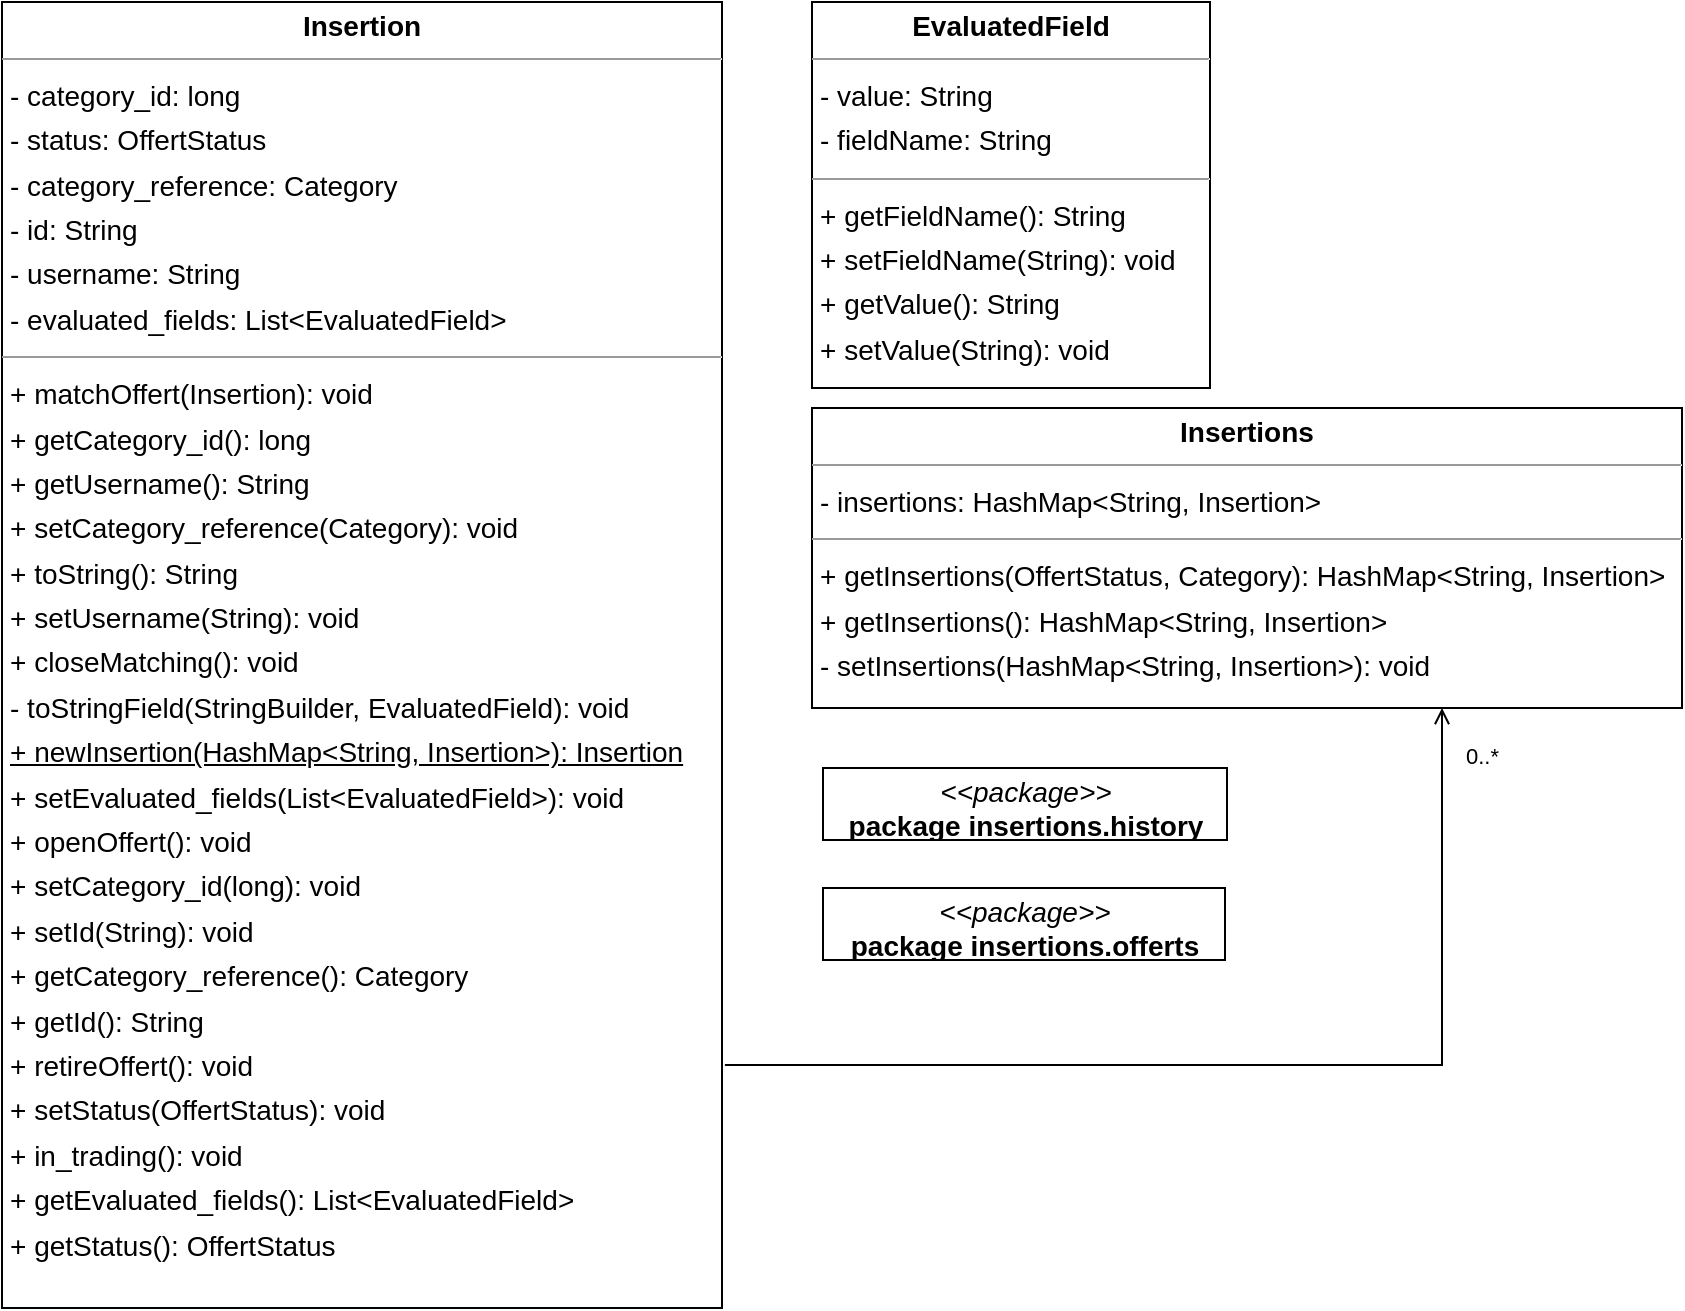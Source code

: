 <mxfile version="18.1.3" type="device"><diagram id="NtOBOZHOqQyn6U1ZRHvf" name="Pagina-1"><mxGraphModel dx="1678" dy="1137" grid="1" gridSize="10" guides="1" tooltips="1" connect="1" arrows="1" fold="1" page="0" pageScale="1" pageWidth="827" pageHeight="1169" background="none" math="0" shadow="0"><root><mxCell id="0"/><mxCell id="1" parent="0"/><mxCell id="node1" value="&lt;p style=&quot;margin:0px;margin-top:4px;text-align:center;&quot;&gt;&lt;b&gt;EvaluatedField&lt;/b&gt;&lt;/p&gt;&lt;hr size=&quot;1&quot;&gt;&lt;p style=&quot;margin:0 0 0 4px;line-height:1.6;&quot;&gt;- value: String&lt;br&gt;- fieldName: String&lt;/p&gt;&lt;hr size=&quot;1&quot;&gt;&lt;p style=&quot;margin:0 0 0 4px;line-height:1.6;&quot;&gt;+ getFieldName(): String&lt;br&gt;+ setFieldName(String): void&lt;br&gt;+ getValue(): String&lt;br&gt;+ setValue(String): void&lt;/p&gt;" style="verticalAlign=top;align=left;overflow=fill;fontSize=14;fontFamily=Helvetica;html=1;rounded=0;shadow=0;comic=0;labelBackgroundColor=none;strokeWidth=1;" parent="1" vertex="1"><mxGeometry x="195" y="-303" width="199" height="193" as="geometry"/></mxCell><mxCell id="node3" value="&lt;p style=&quot;margin:0px;margin-top:4px;text-align:center;&quot;&gt;&lt;b&gt;Insertion&lt;/b&gt;&lt;/p&gt;&lt;hr size=&quot;1&quot;&gt;&lt;p style=&quot;margin:0 0 0 4px;line-height:1.6;&quot;&gt;- category_id: long&lt;br&gt;- status: OffertStatus&lt;br&gt;- category_reference: Category&lt;br&gt;- id: String&lt;br&gt;- username: String&lt;br&gt;- evaluated_fields: List&amp;lt;EvaluatedField&amp;gt;&lt;/p&gt;&lt;hr size=&quot;1&quot;&gt;&lt;p style=&quot;margin:0 0 0 4px;line-height:1.6;&quot;&gt;+ matchOffert(Insertion): void&lt;br&gt;+ getCategory_id(): long&lt;br&gt;+ getUsername(): String&lt;br&gt;+ setCategory_reference(Category): void&lt;br&gt;+ toString(): String&lt;br&gt;+ setUsername(String): void&lt;br&gt;+ closeMatching(): void&lt;br&gt;- toStringField(StringBuilder, EvaluatedField): void&lt;br&gt;&lt;u&gt;+ newInsertion(HashMap&amp;lt;String, Insertion&amp;gt;): Insertion&lt;/u&gt;&lt;br&gt;+ setEvaluated_fields(List&amp;lt;EvaluatedField&amp;gt;): void&lt;br&gt;+ openOffert(): void&lt;br&gt;+ setCategory_id(long): void&lt;br&gt;+ setId(String): void&lt;br&gt;+ getCategory_reference(): Category&lt;br&gt;+ getId(): String&lt;br&gt;+ retireOffert(): void&lt;br&gt;+ setStatus(OffertStatus): void&lt;br&gt;+ in_trading(): void&lt;br&gt;+ getEvaluated_fields(): List&amp;lt;EvaluatedField&amp;gt;&lt;br&gt;+ getStatus(): OffertStatus&lt;/p&gt;" style="verticalAlign=top;align=left;overflow=fill;fontSize=14;fontFamily=Helvetica;html=1;rounded=0;shadow=0;comic=0;labelBackgroundColor=none;strokeWidth=1;" parent="1" vertex="1"><mxGeometry x="-210" y="-303" width="360" height="653" as="geometry"/></mxCell><mxCell id="node2" value="&lt;p style=&quot;margin:0px;margin-top:4px;text-align:center;&quot;&gt;&lt;b&gt;Insertions&lt;/b&gt;&lt;/p&gt;&lt;hr size=&quot;1&quot;&gt;&lt;p style=&quot;margin:0 0 0 4px;line-height:1.6;&quot;&gt;- insertions: HashMap&amp;lt;String, Insertion&amp;gt;&lt;/p&gt;&lt;hr size=&quot;1&quot;&gt;&lt;p style=&quot;margin:0 0 0 4px;line-height:1.6;&quot;&gt;+ getInsertions(OffertStatus, Category): HashMap&amp;lt;String, Insertion&amp;gt;&lt;br&gt;+ getInsertions(): HashMap&amp;lt;String, Insertion&amp;gt;&lt;/p&gt;&lt;p style=&quot;margin:0 0 0 4px;line-height:1.6;&quot;&gt;- setInsertions(HashMap&amp;lt;String, Insertion&amp;gt;): void&lt;br&gt;&lt;/p&gt;" style="verticalAlign=top;align=left;overflow=fill;fontSize=14;fontFamily=Helvetica;html=1;rounded=0;shadow=0;comic=0;labelBackgroundColor=none;strokeWidth=1;" parent="1" vertex="1"><mxGeometry x="195" y="-100" width="435" height="150" as="geometry"/></mxCell><mxCell id="node4" value="&lt;p style=&quot;margin:0px;margin-top:4px;text-align:center;&quot;&gt;&lt;i&gt;&amp;lt;&amp;lt;package&amp;gt;&amp;gt;&lt;/i&gt;&lt;br/&gt;&lt;b&gt;package  insertions.history&lt;/b&gt;&lt;/p&gt;&lt;hr size=&quot;1&quot;/&gt;" style="verticalAlign=top;align=left;overflow=fill;fontSize=14;fontFamily=Helvetica;html=1;rounded=0;shadow=0;comic=0;labelBackgroundColor=none;strokeWidth=1;" parent="1" vertex="1"><mxGeometry x="200.5" y="80" width="202" height="36" as="geometry"/></mxCell><mxCell id="node0" value="&lt;p style=&quot;margin:0px;margin-top:4px;text-align:center;&quot;&gt;&lt;i&gt;&amp;lt;&amp;lt;package&amp;gt;&amp;gt;&lt;/i&gt;&lt;br/&gt;&lt;b&gt;package  insertions.offerts&lt;/b&gt;&lt;/p&gt;&lt;hr size=&quot;1&quot;/&gt;" style="verticalAlign=top;align=left;overflow=fill;fontSize=14;fontFamily=Helvetica;html=1;rounded=0;shadow=0;comic=0;labelBackgroundColor=none;strokeWidth=1;" parent="1" vertex="1"><mxGeometry x="200.5" y="140" width="201" height="36" as="geometry"/></mxCell><mxCell id="Z77i4vcmaaNNU334_fCo-1" style="edgeStyle=orthogonalEdgeStyle;rounded=0;orthogonalLoop=1;jettySize=auto;html=1;exitX=1.004;exitY=0.814;exitDx=0;exitDy=0;endArrow=open;endFill=0;exitPerimeter=0;" edge="1" parent="1" source="node3"><mxGeometry relative="1" as="geometry"><mxPoint x="510" y="50" as="targetPoint"/><Array as="points"><mxPoint x="510" y="229"/></Array><mxPoint x="321" y="230" as="sourcePoint"/></mxGeometry></mxCell><mxCell id="Z77i4vcmaaNNU334_fCo-2" value="&lt;span style=&quot;color: rgb(0, 0, 0); font-family: Helvetica; font-size: 11px; font-style: normal; font-variant-ligatures: normal; font-variant-caps: normal; font-weight: 400; letter-spacing: normal; orphans: 2; text-align: left; text-indent: 0px; text-transform: none; widows: 2; word-spacing: 0px; -webkit-text-stroke-width: 0px; background-color: rgb(255, 255, 255); text-decoration-thickness: initial; text-decoration-style: initial; text-decoration-color: initial; float: none; display: inline !important;&quot;&gt;0..*&lt;/span&gt;" style="text;whiteSpace=wrap;html=1;" vertex="1" parent="1"><mxGeometry x="520" y="60" width="40" height="30" as="geometry"/></mxCell></root></mxGraphModel></diagram></mxfile>